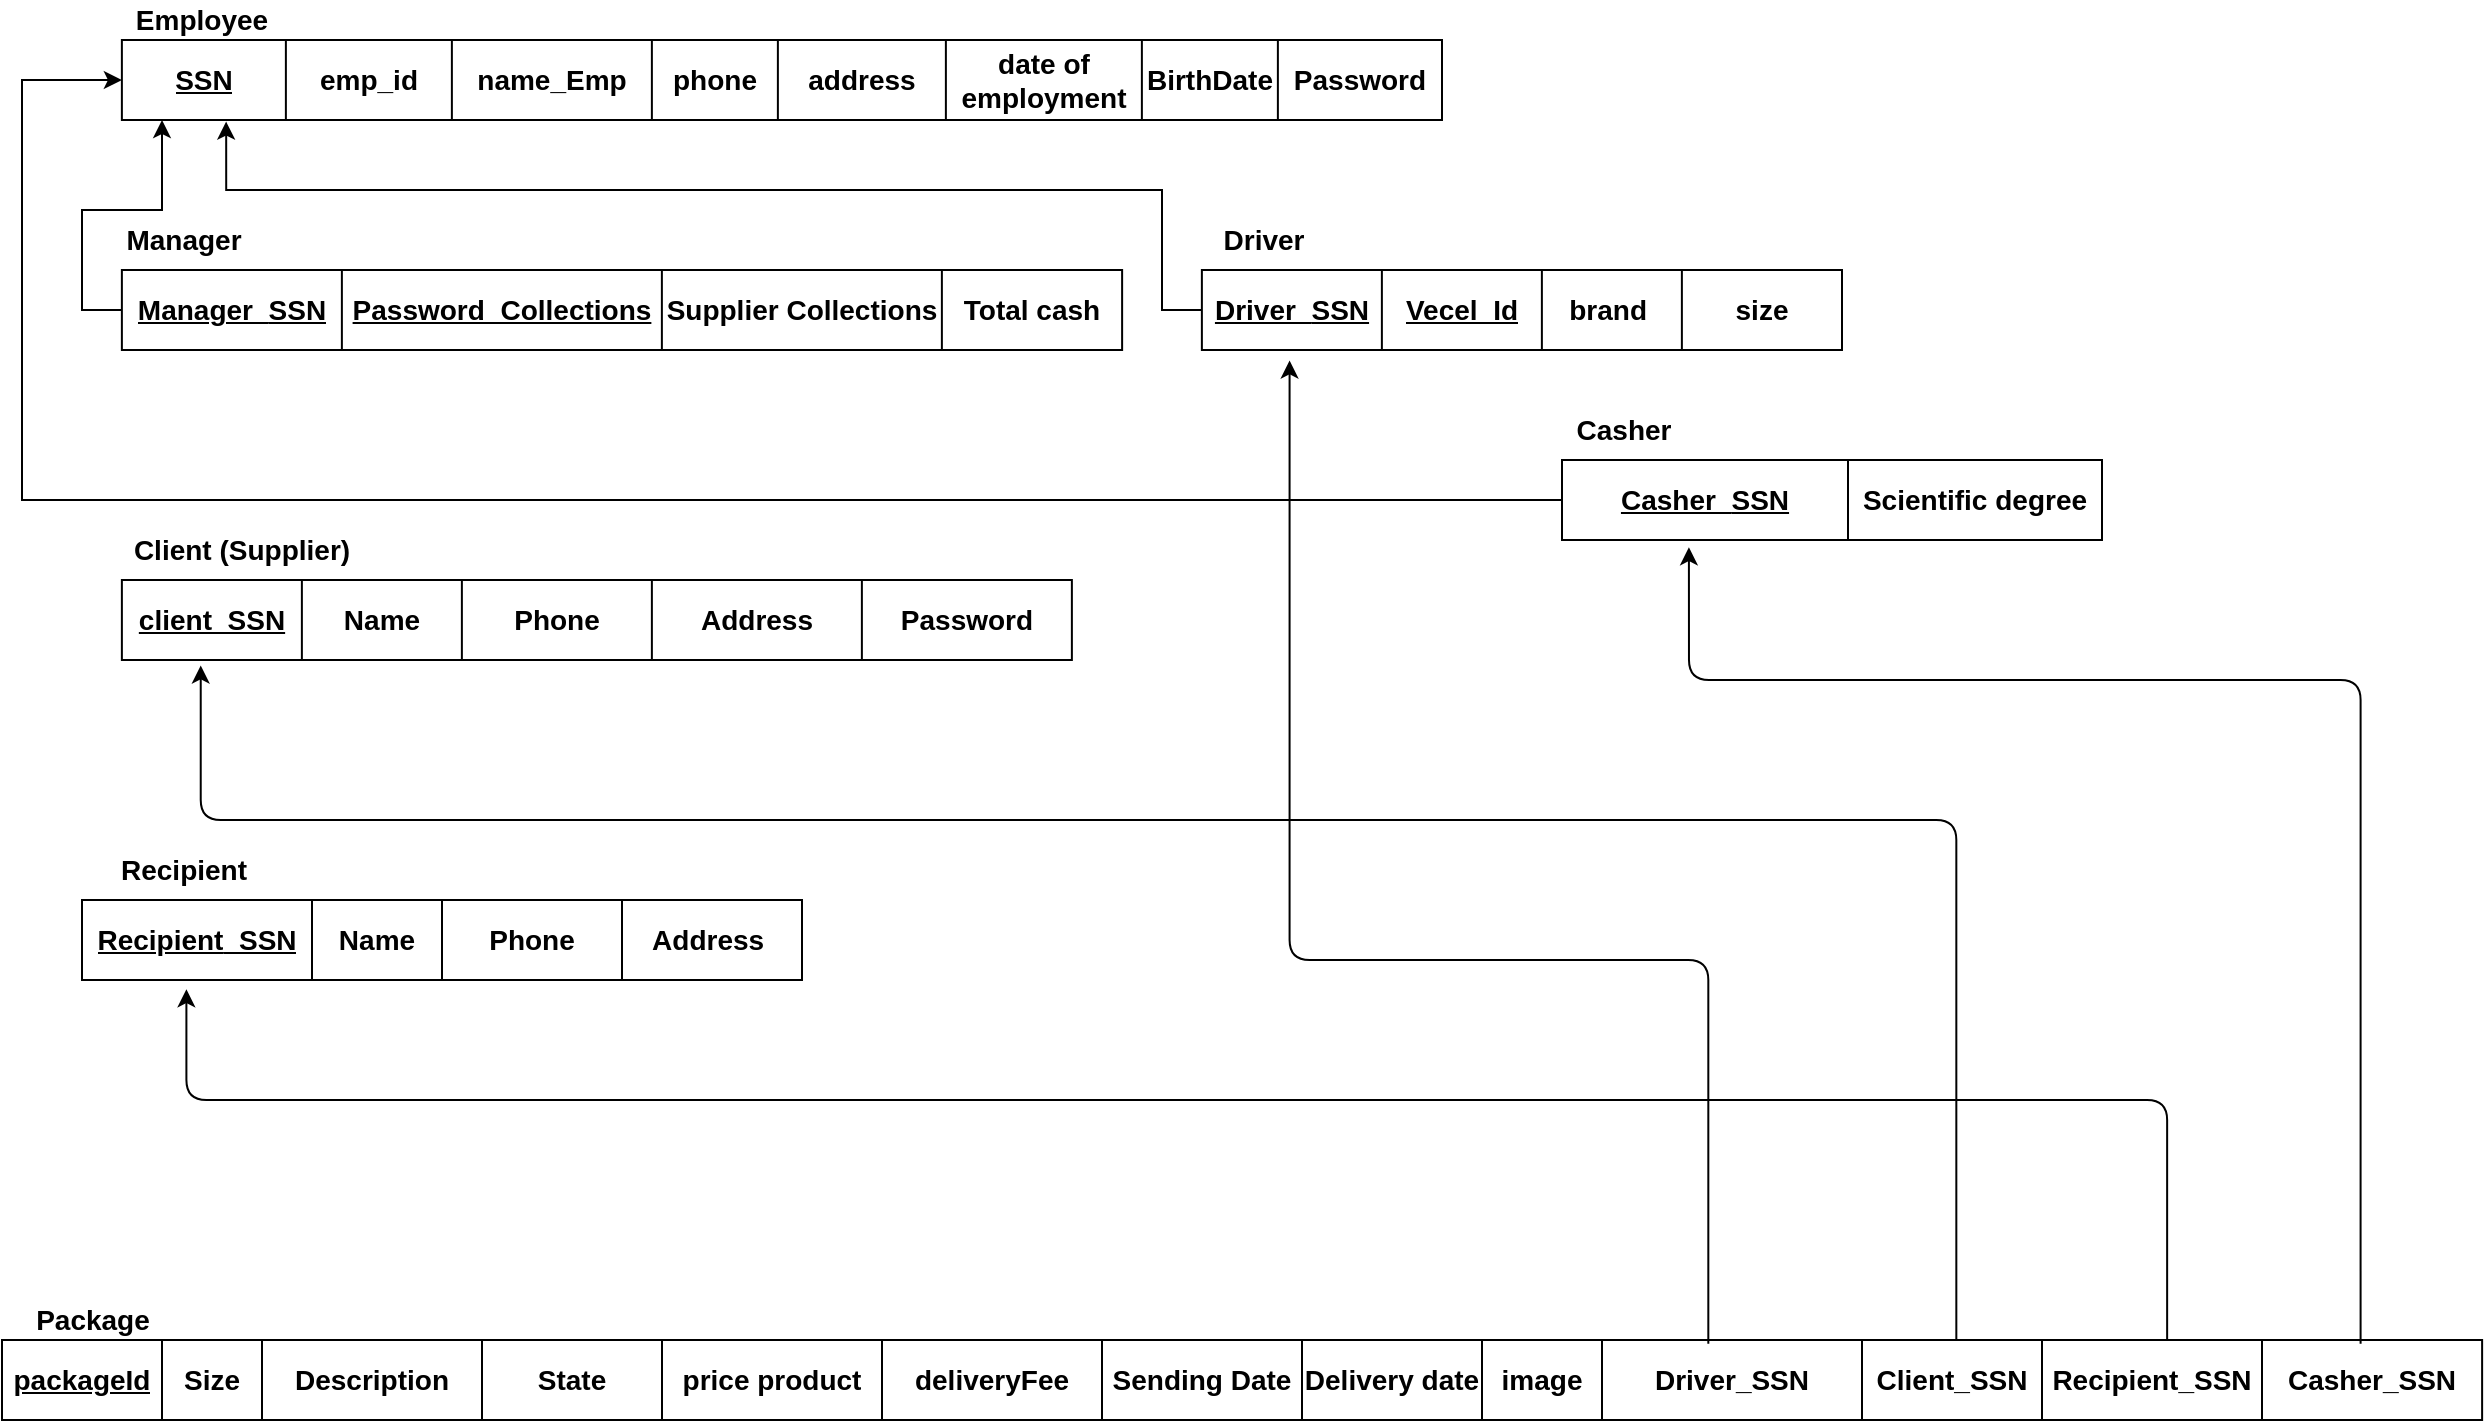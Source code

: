 <mxfile version="14.6.13" type="device"><diagram id="Nmhz-Pe4XeRg8BXfIwgN" name="Page-1"><mxGraphModel dx="1024" dy="592" grid="1" gridSize="10" guides="1" tooltips="1" connect="1" arrows="1" fold="1" page="1" pageScale="1" pageWidth="1100" pageHeight="850" math="0" shadow="0"><root><mxCell id="0"/><mxCell id="1" parent="0"/><mxCell id="NtAQ6Wx2azRFLs4nC0LP-73" value="" style="shape=table;html=1;whiteSpace=wrap;startSize=0;container=1;collapsible=0;childLayout=tableLayout;fontStyle=1;fontSize=14;" parent="1" vertex="1"><mxGeometry x="499.94" y="70" width="660.06" height="40" as="geometry"/></mxCell><mxCell id="NtAQ6Wx2azRFLs4nC0LP-74" value="" style="shape=partialRectangle;html=1;whiteSpace=wrap;collapsible=0;dropTarget=0;pointerEvents=0;fillColor=none;top=0;left=0;bottom=0;right=0;points=[[0,0.5],[1,0.5]];portConstraint=eastwest;" parent="NtAQ6Wx2azRFLs4nC0LP-73" vertex="1"><mxGeometry width="660.06" height="40" as="geometry"/></mxCell><mxCell id="NtAQ6Wx2azRFLs4nC0LP-75" value="&lt;u style=&quot;font-size: 14px;&quot;&gt;SSN&lt;/u&gt;" style="shape=partialRectangle;html=1;whiteSpace=wrap;connectable=0;fillColor=none;top=0;left=0;bottom=0;right=0;overflow=hidden;fontStyle=1;fontSize=14;" parent="NtAQ6Wx2azRFLs4nC0LP-74" vertex="1"><mxGeometry width="82" height="40" as="geometry"/></mxCell><mxCell id="NtAQ6Wx2azRFLs4nC0LP-76" value="emp_id" style="shape=partialRectangle;html=1;whiteSpace=wrap;connectable=0;fillColor=none;top=0;left=0;bottom=0;right=0;overflow=hidden;fontStyle=1;fontSize=14;" parent="NtAQ6Wx2azRFLs4nC0LP-74" vertex="1"><mxGeometry x="82" width="83" height="40" as="geometry"/></mxCell><mxCell id="NtAQ6Wx2azRFLs4nC0LP-77" value="&lt;span style=&quot;font-size: 14px; text-align: left;&quot;&gt;name_Emp&lt;/span&gt;" style="shape=partialRectangle;html=1;whiteSpace=wrap;connectable=0;fillColor=none;top=0;left=0;bottom=0;right=0;overflow=hidden;fontStyle=1;fontSize=14;" parent="NtAQ6Wx2azRFLs4nC0LP-74" vertex="1"><mxGeometry x="165" width="100" height="40" as="geometry"/></mxCell><mxCell id="NtAQ6Wx2azRFLs4nC0LP-86" value="&lt;span style=&quot;font-size: 14px; text-align: left;&quot;&gt;phone&lt;/span&gt;" style="shape=partialRectangle;html=1;whiteSpace=wrap;connectable=0;fillColor=none;top=0;left=0;bottom=0;right=0;overflow=hidden;fontStyle=1;fontSize=14;" parent="NtAQ6Wx2azRFLs4nC0LP-74" vertex="1"><mxGeometry x="265" width="63" height="40" as="geometry"/></mxCell><mxCell id="NtAQ6Wx2azRFLs4nC0LP-87" value="&lt;span style=&quot;font-size: 14px; text-align: left;&quot;&gt;address&lt;/span&gt;" style="shape=partialRectangle;html=1;whiteSpace=wrap;connectable=0;fillColor=none;top=0;left=0;bottom=0;right=0;overflow=hidden;fontStyle=1;fontSize=14;" parent="NtAQ6Wx2azRFLs4nC0LP-74" vertex="1"><mxGeometry x="328" width="84" height="40" as="geometry"/></mxCell><mxCell id="29Bds66pnZsZpBO3DNop-12" value="date of employment" style="shape=partialRectangle;html=1;whiteSpace=wrap;connectable=0;fillColor=none;top=0;left=0;bottom=0;right=0;overflow=hidden;fontStyle=1;fontSize=14;" parent="NtAQ6Wx2azRFLs4nC0LP-74" vertex="1"><mxGeometry x="412" width="98" height="40" as="geometry"/></mxCell><mxCell id="NtAQ6Wx2azRFLs4nC0LP-88" value="&lt;span style=&quot;font-size: 14px ; text-align: left&quot;&gt;BirthDate&lt;/span&gt;" style="shape=partialRectangle;html=1;whiteSpace=wrap;connectable=0;fillColor=none;top=0;left=0;bottom=0;right=0;overflow=hidden;fontStyle=1;fontSize=14;" parent="NtAQ6Wx2azRFLs4nC0LP-74" vertex="1"><mxGeometry x="510" width="68" height="40" as="geometry"/></mxCell><mxCell id="rx4U3ael0N8qEuBeerTV-7" value="&lt;span&gt;Password&lt;/span&gt;" style="shape=partialRectangle;html=1;whiteSpace=wrap;connectable=0;fillColor=none;top=0;left=0;bottom=0;right=0;overflow=hidden;fontStyle=1;fontSize=14;" parent="NtAQ6Wx2azRFLs4nC0LP-74" vertex="1"><mxGeometry x="578" width="82" height="40" as="geometry"/></mxCell><mxCell id="NtAQ6Wx2azRFLs4nC0LP-89" value="Employee" style="text;html=1;strokeColor=none;fillColor=none;align=center;verticalAlign=middle;whiteSpace=wrap;rounded=0;fontSize=14;fontStyle=1" parent="1" vertex="1"><mxGeometry x="499.94" y="50" width="80" height="20" as="geometry"/></mxCell><mxCell id="NtAQ6Wx2azRFLs4nC0LP-114" value="" style="shape=table;html=1;whiteSpace=wrap;startSize=0;container=1;collapsible=0;childLayout=tableLayout;fontStyle=1;fontSize=14;" parent="1" vertex="1"><mxGeometry x="440" y="720" width="1240.06" height="40" as="geometry"/></mxCell><mxCell id="NtAQ6Wx2azRFLs4nC0LP-115" value="" style="shape=partialRectangle;html=1;whiteSpace=wrap;collapsible=0;dropTarget=0;pointerEvents=0;fillColor=none;top=0;left=0;bottom=0;right=0;points=[[0,0.5],[1,0.5]];portConstraint=eastwest;" parent="NtAQ6Wx2azRFLs4nC0LP-114" vertex="1"><mxGeometry width="1240.06" height="40" as="geometry"/></mxCell><mxCell id="NtAQ6Wx2azRFLs4nC0LP-116" value="&lt;u&gt;packageId&lt;/u&gt;" style="shape=partialRectangle;html=1;whiteSpace=wrap;connectable=0;fillColor=none;top=0;left=0;bottom=0;right=0;overflow=hidden;fontStyle=1;fontSize=14;" parent="NtAQ6Wx2azRFLs4nC0LP-115" vertex="1"><mxGeometry width="80" height="40" as="geometry"/></mxCell><mxCell id="NtAQ6Wx2azRFLs4nC0LP-118" value="&lt;div style=&quot;text-align: left&quot;&gt;&lt;span&gt;Size&lt;/span&gt;&lt;/div&gt;" style="shape=partialRectangle;html=1;whiteSpace=wrap;connectable=0;fillColor=none;top=0;left=0;bottom=0;right=0;overflow=hidden;fontStyle=1;fontSize=14;" parent="NtAQ6Wx2azRFLs4nC0LP-115" vertex="1"><mxGeometry x="80" width="50" height="40" as="geometry"/></mxCell><mxCell id="NtAQ6Wx2azRFLs4nC0LP-119" value="&lt;div style=&quot;text-align: left&quot;&gt;Description&lt;/div&gt;" style="shape=partialRectangle;html=1;whiteSpace=wrap;connectable=0;fillColor=none;top=0;left=0;bottom=0;right=0;overflow=hidden;fontStyle=1;fontSize=14;" parent="NtAQ6Wx2azRFLs4nC0LP-115" vertex="1"><mxGeometry x="130" width="110" height="40" as="geometry"/></mxCell><mxCell id="NtAQ6Wx2azRFLs4nC0LP-120" value="&lt;div&gt;&lt;span&gt;State&lt;/span&gt;&lt;/div&gt;" style="shape=partialRectangle;html=1;whiteSpace=wrap;connectable=0;fillColor=none;top=0;left=0;bottom=0;right=0;overflow=hidden;fontStyle=1;fontSize=14;align=center;" parent="NtAQ6Wx2azRFLs4nC0LP-115" vertex="1"><mxGeometry x="240" width="90" height="40" as="geometry"/></mxCell><mxCell id="NtAQ6Wx2azRFLs4nC0LP-121" value="&lt;div style=&quot;text-align: left&quot;&gt;&lt;span&gt;&amp;nbsp;&lt;/span&gt;&lt;span&gt;price product&amp;nbsp;&lt;/span&gt;&lt;/div&gt;" style="shape=partialRectangle;html=1;whiteSpace=wrap;connectable=0;fillColor=none;top=0;left=0;bottom=0;right=0;overflow=hidden;fontStyle=1;fontSize=14;" parent="NtAQ6Wx2azRFLs4nC0LP-115" vertex="1"><mxGeometry x="330" width="110" height="40" as="geometry"/></mxCell><mxCell id="29Bds66pnZsZpBO3DNop-15" value="&lt;span&gt;deliveryFee&lt;/span&gt;" style="shape=partialRectangle;html=1;whiteSpace=wrap;connectable=0;fillColor=none;top=0;left=0;bottom=0;right=0;overflow=hidden;fontStyle=1;fontSize=14;" parent="NtAQ6Wx2azRFLs4nC0LP-115" vertex="1"><mxGeometry x="440" width="110" height="40" as="geometry"/></mxCell><mxCell id="29Bds66pnZsZpBO3DNop-14" value="Sending Date" style="shape=partialRectangle;html=1;whiteSpace=wrap;connectable=0;fillColor=none;top=0;left=0;bottom=0;right=0;overflow=hidden;fontStyle=1;fontSize=14;" parent="NtAQ6Wx2azRFLs4nC0LP-115" vertex="1"><mxGeometry x="550" width="100" height="40" as="geometry"/></mxCell><mxCell id="NtAQ6Wx2azRFLs4nC0LP-181" value="Delivery date" style="shape=partialRectangle;html=1;whiteSpace=wrap;connectable=0;fillColor=none;top=0;left=0;bottom=0;right=0;overflow=hidden;fontStyle=1;fontSize=14;" parent="NtAQ6Wx2azRFLs4nC0LP-115" vertex="1"><mxGeometry x="650" width="90" height="40" as="geometry"/></mxCell><mxCell id="29Bds66pnZsZpBO3DNop-18" value="image" style="shape=partialRectangle;html=1;whiteSpace=wrap;connectable=0;fillColor=none;top=0;left=0;bottom=0;right=0;overflow=hidden;fontStyle=1;fontSize=14;" parent="NtAQ6Wx2azRFLs4nC0LP-115" vertex="1"><mxGeometry x="740" width="60" height="40" as="geometry"/></mxCell><mxCell id="NtAQ6Wx2azRFLs4nC0LP-174" value="Driver_SSN" style="shape=partialRectangle;html=1;whiteSpace=wrap;connectable=0;fillColor=none;top=0;left=0;bottom=0;right=0;overflow=hidden;fontStyle=1;fontSize=14;" parent="NtAQ6Wx2azRFLs4nC0LP-115" vertex="1"><mxGeometry x="800" width="130" height="40" as="geometry"/></mxCell><mxCell id="NtAQ6Wx2azRFLs4nC0LP-177" value="Client_SSN" style="shape=partialRectangle;html=1;whiteSpace=wrap;connectable=0;fillColor=none;top=0;left=0;bottom=0;right=0;overflow=hidden;fontStyle=1;fontSize=14;" parent="NtAQ6Wx2azRFLs4nC0LP-115" vertex="1"><mxGeometry x="930" width="90" height="40" as="geometry"/></mxCell><mxCell id="NtAQ6Wx2azRFLs4nC0LP-182" value="&lt;span&gt;Recipient_&lt;/span&gt;&lt;span style=&quot;text-align: left&quot;&gt;SSN&lt;/span&gt;" style="shape=partialRectangle;html=1;whiteSpace=wrap;connectable=0;fillColor=none;top=0;left=0;bottom=0;right=0;overflow=hidden;fontStyle=1;fontSize=14;" parent="NtAQ6Wx2azRFLs4nC0LP-115" vertex="1"><mxGeometry x="1020" width="110" height="40" as="geometry"/></mxCell><mxCell id="29Bds66pnZsZpBO3DNop-10" value="Casher_&lt;span style=&quot;text-align: left&quot;&gt;SSN&lt;/span&gt;" style="shape=partialRectangle;html=1;whiteSpace=wrap;connectable=0;fillColor=none;top=0;left=0;bottom=0;right=0;overflow=hidden;fontStyle=1;fontSize=14;" parent="NtAQ6Wx2azRFLs4nC0LP-115" vertex="1"><mxGeometry x="1130" width="110" height="40" as="geometry"/></mxCell><mxCell id="NtAQ6Wx2azRFLs4nC0LP-122" value="Package" style="text;html=1;strokeColor=none;fillColor=none;align=center;verticalAlign=middle;whiteSpace=wrap;rounded=0;fontSize=14;fontStyle=1" parent="1" vertex="1"><mxGeometry x="450" y="700" width="71" height="20" as="geometry"/></mxCell><mxCell id="NtAQ6Wx2azRFLs4nC0LP-124" value="" style="shape=table;html=1;whiteSpace=wrap;startSize=0;container=1;collapsible=0;childLayout=tableLayout;fontSize=14;" parent="1" vertex="1"><mxGeometry x="480" y="500" width="360" height="40" as="geometry"/></mxCell><mxCell id="NtAQ6Wx2azRFLs4nC0LP-125" value="" style="shape=partialRectangle;html=1;whiteSpace=wrap;collapsible=0;dropTarget=0;pointerEvents=0;fillColor=none;top=0;left=0;bottom=0;right=0;points=[[0,0.5],[1,0.5]];portConstraint=eastwest;" parent="NtAQ6Wx2azRFLs4nC0LP-124" vertex="1"><mxGeometry width="360" height="40" as="geometry"/></mxCell><mxCell id="NtAQ6Wx2azRFLs4nC0LP-126" value="&lt;u&gt;Recipient&lt;span style=&quot;text-align: left&quot;&gt;_SSN&lt;/span&gt;&lt;/u&gt;" style="shape=partialRectangle;html=1;whiteSpace=wrap;connectable=0;fillColor=none;top=0;left=0;bottom=0;right=0;overflow=hidden;fontSize=14;fontStyle=1" parent="NtAQ6Wx2azRFLs4nC0LP-125" vertex="1"><mxGeometry width="115" height="40" as="geometry"/></mxCell><mxCell id="NtAQ6Wx2azRFLs4nC0LP-127" value="&lt;div style=&quot;text-align: left&quot;&gt;&lt;span&gt;Name&lt;/span&gt;&lt;/div&gt;" style="shape=partialRectangle;html=1;whiteSpace=wrap;connectable=0;fillColor=none;top=0;left=0;bottom=0;right=0;overflow=hidden;fontSize=14;fontStyle=1" parent="NtAQ6Wx2azRFLs4nC0LP-125" vertex="1"><mxGeometry x="115" width="65" height="40" as="geometry"/></mxCell><mxCell id="NtAQ6Wx2azRFLs4nC0LP-128" value="&lt;div style=&quot;text-align: left&quot;&gt;&lt;span&gt;Phone&lt;/span&gt;&lt;/div&gt;" style="shape=partialRectangle;html=1;whiteSpace=wrap;connectable=0;fillColor=none;top=0;left=0;bottom=0;right=0;overflow=hidden;fontSize=14;fontStyle=1" parent="NtAQ6Wx2azRFLs4nC0LP-125" vertex="1"><mxGeometry x="180" width="90" height="40" as="geometry"/></mxCell><mxCell id="NtAQ6Wx2azRFLs4nC0LP-130" value="Address&amp;nbsp;" style="shape=partialRectangle;html=1;whiteSpace=wrap;connectable=0;fillColor=none;top=0;left=0;bottom=0;right=0;overflow=hidden;fontSize=14;fontStyle=1" parent="NtAQ6Wx2azRFLs4nC0LP-125" vertex="1"><mxGeometry x="270" width="90" height="40" as="geometry"/></mxCell><mxCell id="NtAQ6Wx2azRFLs4nC0LP-129" value="Recipient" style="text;html=1;strokeColor=none;fillColor=none;align=center;verticalAlign=middle;whiteSpace=wrap;rounded=0;fontSize=14;fontStyle=1" parent="1" vertex="1"><mxGeometry x="499.94" y="470" width="62" height="30" as="geometry"/></mxCell><mxCell id="NtAQ6Wx2azRFLs4nC0LP-138" value="" style="shape=table;html=1;whiteSpace=wrap;startSize=0;container=1;collapsible=0;childLayout=tableLayout;fontSize=14;" parent="1" vertex="1"><mxGeometry x="499.94" y="340" width="475" height="40" as="geometry"/></mxCell><mxCell id="NtAQ6Wx2azRFLs4nC0LP-139" value="" style="shape=partialRectangle;html=1;whiteSpace=wrap;collapsible=0;dropTarget=0;pointerEvents=0;fillColor=none;top=0;left=0;bottom=0;right=0;points=[[0,0.5],[1,0.5]];portConstraint=eastwest;" parent="NtAQ6Wx2azRFLs4nC0LP-138" vertex="1"><mxGeometry width="475" height="40" as="geometry"/></mxCell><mxCell id="NtAQ6Wx2azRFLs4nC0LP-140" value="&lt;div style=&quot;text-align: left&quot;&gt;&lt;u&gt;client_SSN&lt;/u&gt;&lt;br&gt;&lt;/div&gt;" style="shape=partialRectangle;html=1;whiteSpace=wrap;connectable=0;fillColor=none;top=0;left=0;bottom=0;right=0;overflow=hidden;fontSize=14;fontStyle=1" parent="NtAQ6Wx2azRFLs4nC0LP-139" vertex="1"><mxGeometry width="90" height="40" as="geometry"/></mxCell><mxCell id="NtAQ6Wx2azRFLs4nC0LP-141" value="&lt;div style=&quot;text-align: left&quot;&gt;Name&lt;br&gt;&lt;/div&gt;" style="shape=partialRectangle;html=1;whiteSpace=wrap;connectable=0;fillColor=none;top=0;left=0;bottom=0;right=0;overflow=hidden;fontSize=14;fontStyle=1" parent="NtAQ6Wx2azRFLs4nC0LP-139" vertex="1"><mxGeometry x="90" width="80" height="40" as="geometry"/></mxCell><mxCell id="NtAQ6Wx2azRFLs4nC0LP-142" value="&lt;div style=&quot;text-align: left&quot;&gt;Phone&lt;br&gt;&lt;/div&gt;" style="shape=partialRectangle;html=1;whiteSpace=wrap;connectable=0;fillColor=none;top=0;left=0;bottom=0;right=0;overflow=hidden;fontSize=14;fontStyle=1" parent="NtAQ6Wx2azRFLs4nC0LP-139" vertex="1"><mxGeometry x="170" width="95" height="40" as="geometry"/></mxCell><mxCell id="NtAQ6Wx2azRFLs4nC0LP-143" value="Address" style="shape=partialRectangle;html=1;whiteSpace=wrap;connectable=0;fillColor=none;top=0;left=0;bottom=0;right=0;overflow=hidden;fontSize=14;fontStyle=1" parent="NtAQ6Wx2azRFLs4nC0LP-139" vertex="1"><mxGeometry x="265" width="105" height="40" as="geometry"/></mxCell><mxCell id="29Bds66pnZsZpBO3DNop-1" value="Password" style="shape=partialRectangle;html=1;whiteSpace=wrap;connectable=0;fillColor=none;top=0;left=0;bottom=0;right=0;overflow=hidden;fontSize=14;fontStyle=1" parent="NtAQ6Wx2azRFLs4nC0LP-139" vertex="1"><mxGeometry x="370" width="105" height="40" as="geometry"/></mxCell><mxCell id="NtAQ6Wx2azRFLs4nC0LP-144" value="Client (Supplier)" style="text;html=1;strokeColor=none;fillColor=none;align=center;verticalAlign=middle;whiteSpace=wrap;rounded=0;fontSize=14;fontStyle=1" parent="1" vertex="1"><mxGeometry x="499.94" y="310" width="120" height="30" as="geometry"/></mxCell><mxCell id="NtAQ6Wx2azRFLs4nC0LP-145" value="" style="shape=table;html=1;whiteSpace=wrap;startSize=0;container=1;collapsible=0;childLayout=tableLayout;fontSize=14;" parent="1" vertex="1"><mxGeometry x="499.94" y="185" width="500.12" height="40" as="geometry"/></mxCell><mxCell id="NtAQ6Wx2azRFLs4nC0LP-146" value="" style="shape=partialRectangle;html=1;whiteSpace=wrap;collapsible=0;dropTarget=0;pointerEvents=0;fillColor=none;top=0;left=0;bottom=0;right=0;points=[[0,0.5],[1,0.5]];portConstraint=eastwest;" parent="NtAQ6Wx2azRFLs4nC0LP-145" vertex="1"><mxGeometry width="500.12" height="40" as="geometry"/></mxCell><mxCell id="NtAQ6Wx2azRFLs4nC0LP-147" value="&lt;u&gt;Manager_&lt;/u&gt;&lt;span style=&quot;text-align: left&quot;&gt;&lt;u&gt;&lt;font style=&quot;font-size: 14px&quot;&gt;SSN&lt;/font&gt;&lt;/u&gt;&lt;/span&gt;" style="shape=partialRectangle;html=1;whiteSpace=wrap;connectable=0;fillColor=none;top=0;left=0;bottom=0;right=0;overflow=hidden;fontSize=14;fontStyle=1" parent="NtAQ6Wx2azRFLs4nC0LP-146" vertex="1"><mxGeometry width="110" height="40" as="geometry"/></mxCell><mxCell id="NtAQ6Wx2azRFLs4nC0LP-168" value="&lt;span style=&quot;font-size: 14px;&quot;&gt;Password_Collections&lt;/span&gt;" style="shape=partialRectangle;html=1;whiteSpace=wrap;connectable=0;fillColor=none;top=0;left=0;bottom=0;right=0;overflow=hidden;fontSize=14;fontStyle=5" parent="NtAQ6Wx2azRFLs4nC0LP-146" vertex="1"><mxGeometry x="110" width="160" height="40" as="geometry"/></mxCell><mxCell id="NtAQ6Wx2azRFLs4nC0LP-169" value="&lt;span style=&quot;text-align: left&quot;&gt;Supplier Collections&lt;/span&gt;" style="shape=partialRectangle;html=1;whiteSpace=wrap;connectable=0;fillColor=none;top=0;left=0;bottom=0;right=0;overflow=hidden;fontSize=14;fontStyle=1" parent="NtAQ6Wx2azRFLs4nC0LP-146" vertex="1"><mxGeometry x="270" width="140" height="40" as="geometry"/></mxCell><mxCell id="NtAQ6Wx2azRFLs4nC0LP-170" value="&lt;span style=&quot;text-align: left&quot;&gt;Total cash&lt;/span&gt;" style="shape=partialRectangle;html=1;whiteSpace=wrap;connectable=0;fillColor=none;top=0;left=0;bottom=0;right=0;overflow=hidden;fontSize=14;fontStyle=1" parent="NtAQ6Wx2azRFLs4nC0LP-146" vertex="1"><mxGeometry x="410" width="90" height="40" as="geometry"/></mxCell><mxCell id="NtAQ6Wx2azRFLs4nC0LP-150" value="&lt;span style=&quot;font-size: 14px&quot;&gt;Manager&lt;br&gt;&lt;/span&gt;" style="text;html=1;strokeColor=none;fillColor=none;align=center;verticalAlign=middle;whiteSpace=wrap;rounded=0;fontSize=14;fontStyle=1" parent="1" vertex="1"><mxGeometry x="499.94" y="155" width="62" height="30" as="geometry"/></mxCell><mxCell id="NtAQ6Wx2azRFLs4nC0LP-157" value="" style="shape=table;html=1;whiteSpace=wrap;startSize=0;container=1;collapsible=0;childLayout=tableLayout;fontSize=14;" parent="1" vertex="1"><mxGeometry x="1039.94" y="185" width="320.06" height="40" as="geometry"/></mxCell><mxCell id="NtAQ6Wx2azRFLs4nC0LP-158" value="" style="shape=partialRectangle;html=1;whiteSpace=wrap;collapsible=0;dropTarget=0;pointerEvents=0;fillColor=none;top=0;left=0;bottom=0;right=0;points=[[0,0.5],[1,0.5]];portConstraint=eastwest;" parent="NtAQ6Wx2azRFLs4nC0LP-157" vertex="1"><mxGeometry width="320.06" height="40" as="geometry"/></mxCell><mxCell id="NtAQ6Wx2azRFLs4nC0LP-159" value="&lt;u&gt;Driver_&lt;span style=&quot;text-align: left&quot;&gt;&lt;font style=&quot;font-size: 14px&quot;&gt;SSN&lt;/font&gt;&lt;/span&gt;&lt;/u&gt;" style="shape=partialRectangle;html=1;whiteSpace=wrap;connectable=0;fillColor=none;top=0;left=0;bottom=0;right=0;overflow=hidden;fontSize=14;fontStyle=1" parent="NtAQ6Wx2azRFLs4nC0LP-158" vertex="1"><mxGeometry width="90" height="40" as="geometry"/></mxCell><mxCell id="NtAQ6Wx2azRFLs4nC0LP-171" value="&lt;span style=&quot;text-align: left&quot;&gt;&lt;u&gt;Vecel_Id&lt;/u&gt;&lt;/span&gt;" style="shape=partialRectangle;html=1;whiteSpace=wrap;connectable=0;fillColor=none;top=0;left=0;bottom=0;right=0;overflow=hidden;fontSize=14;fontStyle=1" parent="NtAQ6Wx2azRFLs4nC0LP-158" vertex="1"><mxGeometry x="90" width="80" height="40" as="geometry"/></mxCell><mxCell id="NtAQ6Wx2azRFLs4nC0LP-172" value="&lt;span style=&quot;text-align: left&quot;&gt;brand&amp;nbsp;&lt;/span&gt;" style="shape=partialRectangle;html=1;whiteSpace=wrap;connectable=0;fillColor=none;top=0;left=0;bottom=0;right=0;overflow=hidden;fontSize=14;fontStyle=1" parent="NtAQ6Wx2azRFLs4nC0LP-158" vertex="1"><mxGeometry x="170" width="70" height="40" as="geometry"/></mxCell><mxCell id="NtAQ6Wx2azRFLs4nC0LP-173" value="&lt;span style=&quot;text-align: left&quot;&gt;size&lt;/span&gt;" style="shape=partialRectangle;html=1;whiteSpace=wrap;connectable=0;fillColor=none;top=0;left=0;bottom=0;right=0;overflow=hidden;fontSize=14;fontStyle=1" parent="NtAQ6Wx2azRFLs4nC0LP-158" vertex="1"><mxGeometry x="240" width="80" height="40" as="geometry"/></mxCell><mxCell id="NtAQ6Wx2azRFLs4nC0LP-162" value="&lt;span style=&quot;font-size: 14px&quot;&gt;Driver&lt;/span&gt;" style="text;html=1;strokeColor=none;fillColor=none;align=center;verticalAlign=middle;whiteSpace=wrap;rounded=0;fontSize=14;fontStyle=1" parent="1" vertex="1"><mxGeometry x="1039.94" y="155" width="62" height="30" as="geometry"/></mxCell><mxCell id="NtAQ6Wx2azRFLs4nC0LP-165" style="edgeStyle=orthogonalEdgeStyle;rounded=0;orthogonalLoop=1;jettySize=auto;html=1;exitX=0;exitY=0.5;exitDx=0;exitDy=0;fontSize=14;entryX=0.03;entryY=1;entryDx=0;entryDy=0;entryPerimeter=0;" parent="1" source="NtAQ6Wx2azRFLs4nC0LP-146" target="NtAQ6Wx2azRFLs4nC0LP-74" edge="1"><mxGeometry relative="1" as="geometry"><Array as="points"><mxPoint x="480" y="205"/><mxPoint x="480" y="155"/><mxPoint x="520" y="155"/><mxPoint x="520" y="110"/></Array><mxPoint x="490" y="140" as="targetPoint"/></mxGeometry></mxCell><mxCell id="NtAQ6Wx2azRFLs4nC0LP-167" style="edgeStyle=orthogonalEdgeStyle;rounded=0;orthogonalLoop=1;jettySize=auto;html=1;exitX=0;exitY=0.5;exitDx=0;exitDy=0;fontSize=14;entryX=0.079;entryY=1.02;entryDx=0;entryDy=0;entryPerimeter=0;" parent="1" source="NtAQ6Wx2azRFLs4nC0LP-158" target="NtAQ6Wx2azRFLs4nC0LP-74" edge="1"><mxGeometry relative="1" as="geometry"><Array as="points"><mxPoint x="1020" y="205"/><mxPoint x="1020" y="145"/><mxPoint x="552" y="145"/></Array><mxPoint x="560" y="130" as="targetPoint"/></mxGeometry></mxCell><mxCell id="NtAQ6Wx2azRFLs4nC0LP-176" value="" style="endArrow=classic;html=1;fontSize=14;entryX=0.137;entryY=1.13;entryDx=0;entryDy=0;entryPerimeter=0;edgeStyle=elbowEdgeStyle;elbow=vertical;exitX=0.688;exitY=0.046;exitDx=0;exitDy=0;exitPerimeter=0;" parent="1" source="NtAQ6Wx2azRFLs4nC0LP-115" target="NtAQ6Wx2azRFLs4nC0LP-158" edge="1"><mxGeometry width="50" height="50" relative="1" as="geometry"><mxPoint x="1230" y="610" as="sourcePoint"/><mxPoint x="1249.94" y="285" as="targetPoint"/><Array as="points"><mxPoint x="1180" y="530"/></Array></mxGeometry></mxCell><mxCell id="NtAQ6Wx2azRFLs4nC0LP-178" value="" style="endArrow=classic;html=1;fontSize=14;entryX=0.083;entryY=1.068;entryDx=0;entryDy=0;entryPerimeter=0;edgeStyle=elbowEdgeStyle;elbow=vertical;exitX=0.788;exitY=-0.011;exitDx=0;exitDy=0;exitPerimeter=0;" parent="1" source="NtAQ6Wx2azRFLs4nC0LP-115" target="NtAQ6Wx2azRFLs4nC0LP-139" edge="1"><mxGeometry width="50" height="50" relative="1" as="geometry"><mxPoint x="1370" y="620" as="sourcePoint"/><mxPoint x="1039.94" y="400" as="targetPoint"/><Array as="points"><mxPoint x="980" y="460"/></Array></mxGeometry></mxCell><mxCell id="NtAQ6Wx2azRFLs4nC0LP-180" value="" style="endArrow=classic;html=1;fontSize=14;entryX=0.145;entryY=1.115;entryDx=0;entryDy=0;entryPerimeter=0;edgeStyle=elbowEdgeStyle;elbow=vertical;exitX=0.873;exitY=-0.011;exitDx=0;exitDy=0;exitPerimeter=0;" parent="1" source="NtAQ6Wx2azRFLs4nC0LP-115" target="NtAQ6Wx2azRFLs4nC0LP-125" edge="1"><mxGeometry width="50" height="50" relative="1" as="geometry"><mxPoint x="1430" y="620" as="sourcePoint"/><mxPoint x="690" y="570" as="targetPoint"/><Array as="points"><mxPoint x="1030" y="600"/></Array></mxGeometry></mxCell><mxCell id="29Bds66pnZsZpBO3DNop-2" value="" style="shape=table;html=1;whiteSpace=wrap;startSize=0;container=1;collapsible=0;childLayout=tableLayout;fontSize=14;" parent="1" vertex="1"><mxGeometry x="1220" y="280" width="270" height="40" as="geometry"/></mxCell><mxCell id="29Bds66pnZsZpBO3DNop-3" value="" style="shape=partialRectangle;html=1;whiteSpace=wrap;collapsible=0;dropTarget=0;pointerEvents=0;fillColor=none;top=0;left=0;bottom=0;right=0;points=[[0,0.5],[1,0.5]];portConstraint=eastwest;" parent="29Bds66pnZsZpBO3DNop-2" vertex="1"><mxGeometry width="270" height="40" as="geometry"/></mxCell><mxCell id="29Bds66pnZsZpBO3DNop-4" value="&lt;u&gt;Casher_&lt;span style=&quot;text-align: left&quot;&gt;&lt;font style=&quot;font-size: 14px&quot;&gt;SSN&lt;/font&gt;&lt;/span&gt;&lt;/u&gt;" style="shape=partialRectangle;html=1;whiteSpace=wrap;connectable=0;fillColor=none;top=0;left=0;bottom=0;right=0;overflow=hidden;fontSize=14;fontStyle=1" parent="29Bds66pnZsZpBO3DNop-3" vertex="1"><mxGeometry width="143" height="40" as="geometry"/></mxCell><mxCell id="29Bds66pnZsZpBO3DNop-7" value="&lt;div style=&quot;text-align: left&quot;&gt;&lt;span&gt;Scientific degree&lt;/span&gt;&lt;/div&gt;" style="shape=partialRectangle;html=1;whiteSpace=wrap;connectable=0;fillColor=none;top=0;left=0;bottom=0;right=0;overflow=hidden;fontSize=14;fontStyle=1" parent="29Bds66pnZsZpBO3DNop-3" vertex="1"><mxGeometry x="143" width="127" height="40" as="geometry"/></mxCell><mxCell id="29Bds66pnZsZpBO3DNop-8" value="&lt;span style=&quot;font-size: 14px&quot;&gt;Casher&lt;/span&gt;" style="text;html=1;strokeColor=none;fillColor=none;align=center;verticalAlign=middle;whiteSpace=wrap;rounded=0;fontSize=14;fontStyle=1" parent="1" vertex="1"><mxGeometry x="1220" y="250" width="62" height="30" as="geometry"/></mxCell><mxCell id="29Bds66pnZsZpBO3DNop-9" style="edgeStyle=orthogonalEdgeStyle;rounded=0;orthogonalLoop=1;jettySize=auto;html=1;exitX=0;exitY=0.5;exitDx=0;exitDy=0;entryX=0;entryY=0.5;entryDx=0;entryDy=0;" parent="1" source="29Bds66pnZsZpBO3DNop-3" target="NtAQ6Wx2azRFLs4nC0LP-74" edge="1"><mxGeometry relative="1" as="geometry"><Array as="points"><mxPoint x="1220" y="300"/><mxPoint x="450" y="300"/><mxPoint x="450" y="90"/></Array></mxGeometry></mxCell><mxCell id="29Bds66pnZsZpBO3DNop-11" value="" style="endArrow=classic;html=1;entryX=0.235;entryY=1.09;entryDx=0;entryDy=0;entryPerimeter=0;edgeStyle=orthogonalEdgeStyle;exitX=0.951;exitY=0.046;exitDx=0;exitDy=0;exitPerimeter=0;" parent="1" source="NtAQ6Wx2azRFLs4nC0LP-115" target="29Bds66pnZsZpBO3DNop-3" edge="1"><mxGeometry width="50" height="50" relative="1" as="geometry"><mxPoint x="1571" y="610" as="sourcePoint"/><mxPoint x="1000" y="450" as="targetPoint"/><Array as="points"><mxPoint x="1620" y="390"/><mxPoint x="1284" y="390"/></Array></mxGeometry></mxCell></root></mxGraphModel></diagram></mxfile>